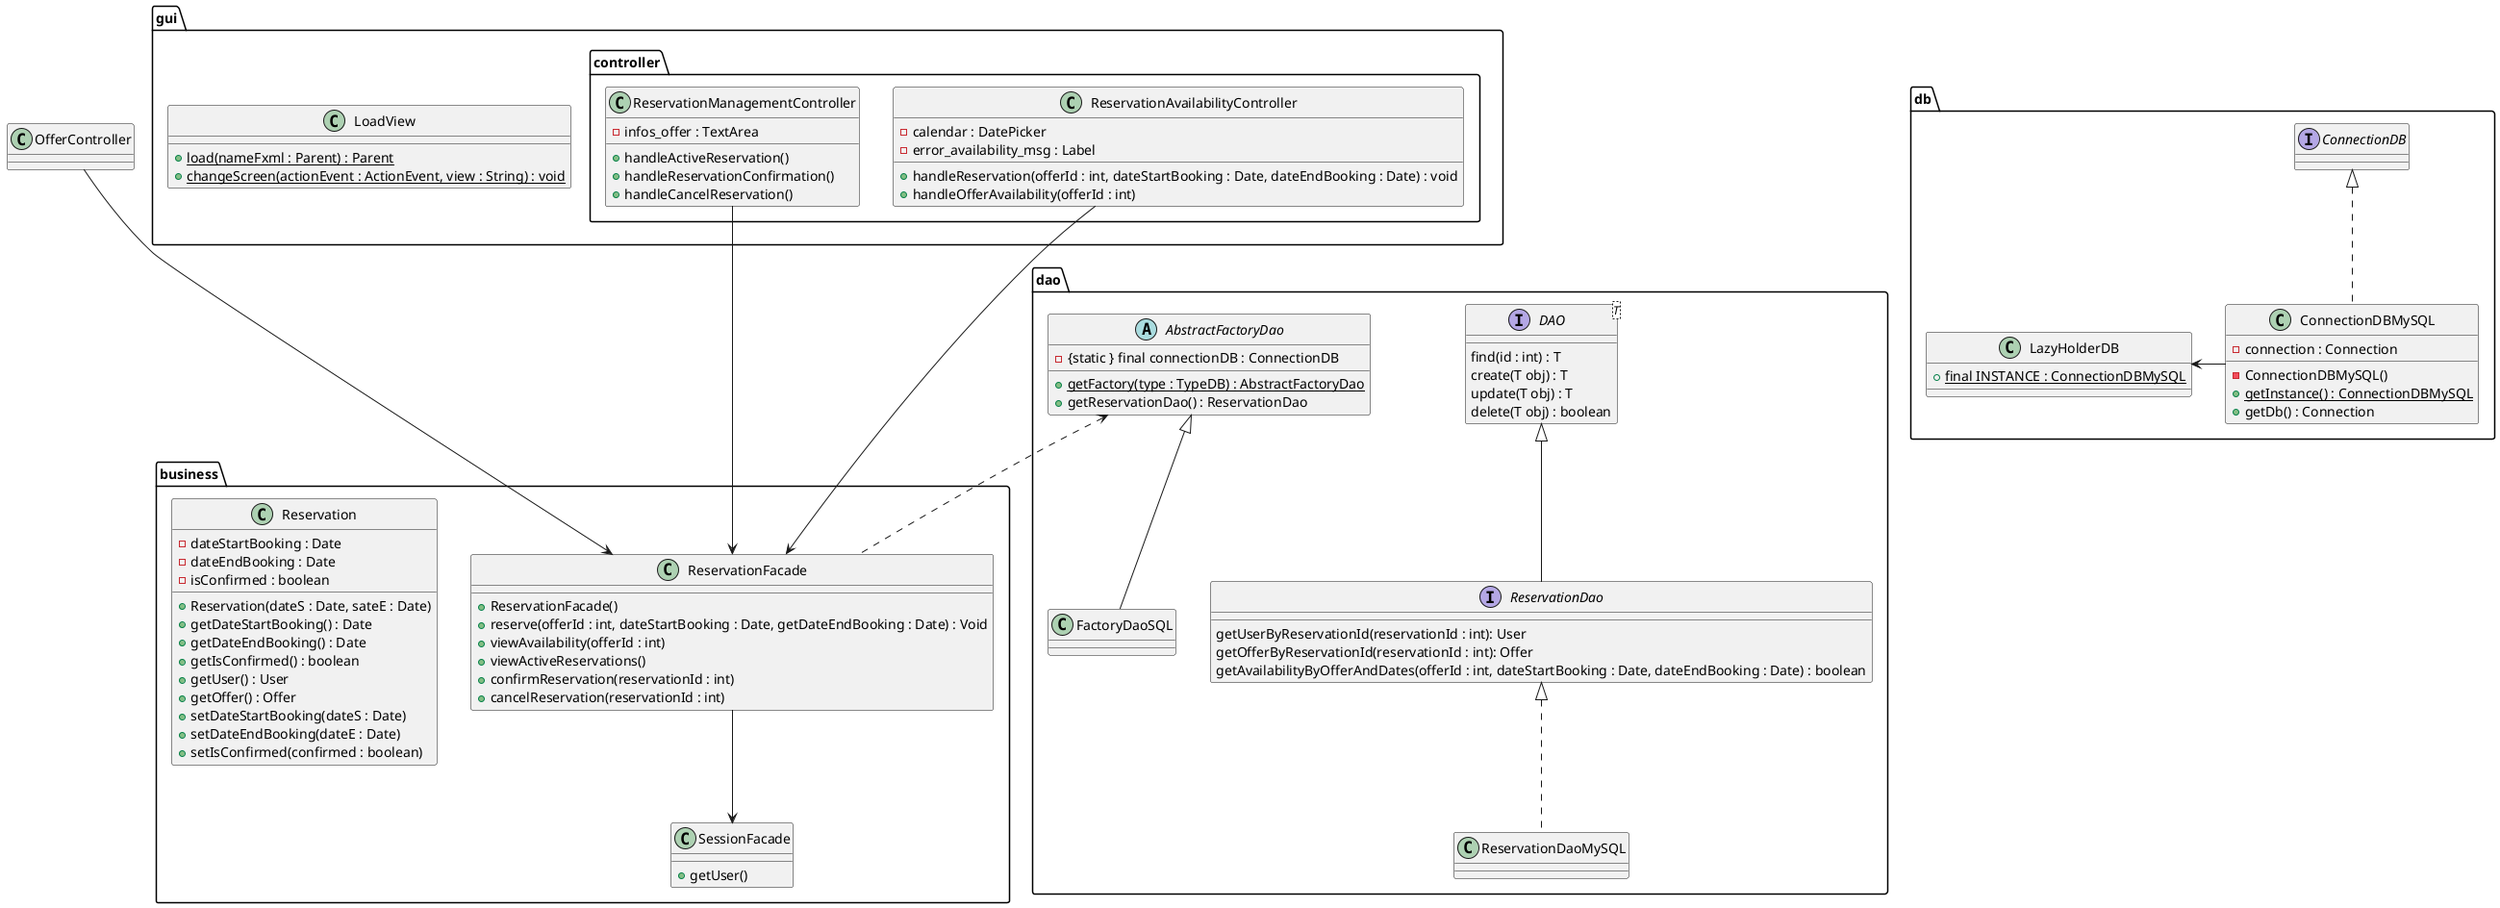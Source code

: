@startuml

package dao {


    interface ReservationDao{
        getUserByReservationId(reservationId : int): User
        getOfferByReservationId(reservationId : int): Offer
        getAvailabilityByOfferAndDates(offerId : int, dateStartBooking : Date, dateEndBooking : Date) : boolean
    }
    class ReservationDaoMySQL
    AbstractFactoryDao <|-- FactoryDaoSQL
    ReservationDao <|.. ReservationDaoMySQL

    interface DAO<T>{
        find(id : int) : T
        create(T obj) : T
        update(T obj) : T
        delete(T obj) : boolean
    }

    abstract AbstractFactoryDao{
        - {static } final connectionDB : ConnectionDB
        + {static} getFactory(type : TypeDB) : AbstractFactoryDao
        + getReservationDao() : ReservationDao
    }

    class FactoryDaoSQL{
    }


    DAO <|-- ReservationDao
}
package db{
    class ConnectionDBMySQL{
        - connection : Connection
        - ConnectionDBMySQL()
        + {static} getInstance() : ConnectionDBMySQL
        + getDb() : Connection
    }

    class LazyHolderDB{
        + {static} final INSTANCE : ConnectionDBMySQL
    }
    interface ConnectionDB
    ConnectionDBMySQL -Left-> LazyHolderDB
    ConnectionDBMySQL .up.|> ConnectionDB

}
package business{
    class SessionFacade{
            + getUser()
        }

    class ReservationFacade{
        + ReservationFacade()
        + reserve(offerId : int, dateStartBooking : Date, getDateEndBooking : Date) : Void
        + viewAvailability(offerId : int)
        + viewActiveReservations()
        + confirmReservation(reservationId : int)
        + cancelReservation(reservationId : int)
    }

    class Reservation{
        -dateStartBooking : Date
        -dateEndBooking : Date
        -isConfirmed : boolean
        +Reservation(dateS : Date, sateE : Date)
        +getDateStartBooking() : Date
        +getDateEndBooking() : Date
        +getIsConfirmed() : boolean
        +getUser() : User
        +getOffer() : Offer
        +setDateStartBooking(dateS : Date)
        +setDateEndBooking(dateE : Date)
        +setIsConfirmed(confirmed : boolean)
    }
    ReservationFacade --> SessionFacade

}

package gui{

    class LoadView{
        + {static} load(nameFxml : Parent) : Parent
        + {static} changeScreen(actionEvent : ActionEvent, view : String) : void
    }

    package controller{
        class ReservationAvailabilityController{
            - calendar : DatePicker
            - error_availability_msg : Label
            + handleReservation(offerId : int, dateStartBooking : Date, dateEndBooking : Date) : void
            + handleOfferAvailability(offerId : int)
        }

        class ReservationManagementController{
            - infos_offer : TextArea
            + handleActiveReservation()
            + handleReservationConfirmation()
            + handleCancelReservation()
        }

    }
}

ReservationFacade <--Up- ReservationAvailabilityController
ReservationFacade <--Up- OfferController
ReservationFacade <--Up- ReservationManagementController
ReservationFacade .Up.> AbstractFactoryDao



@enduml